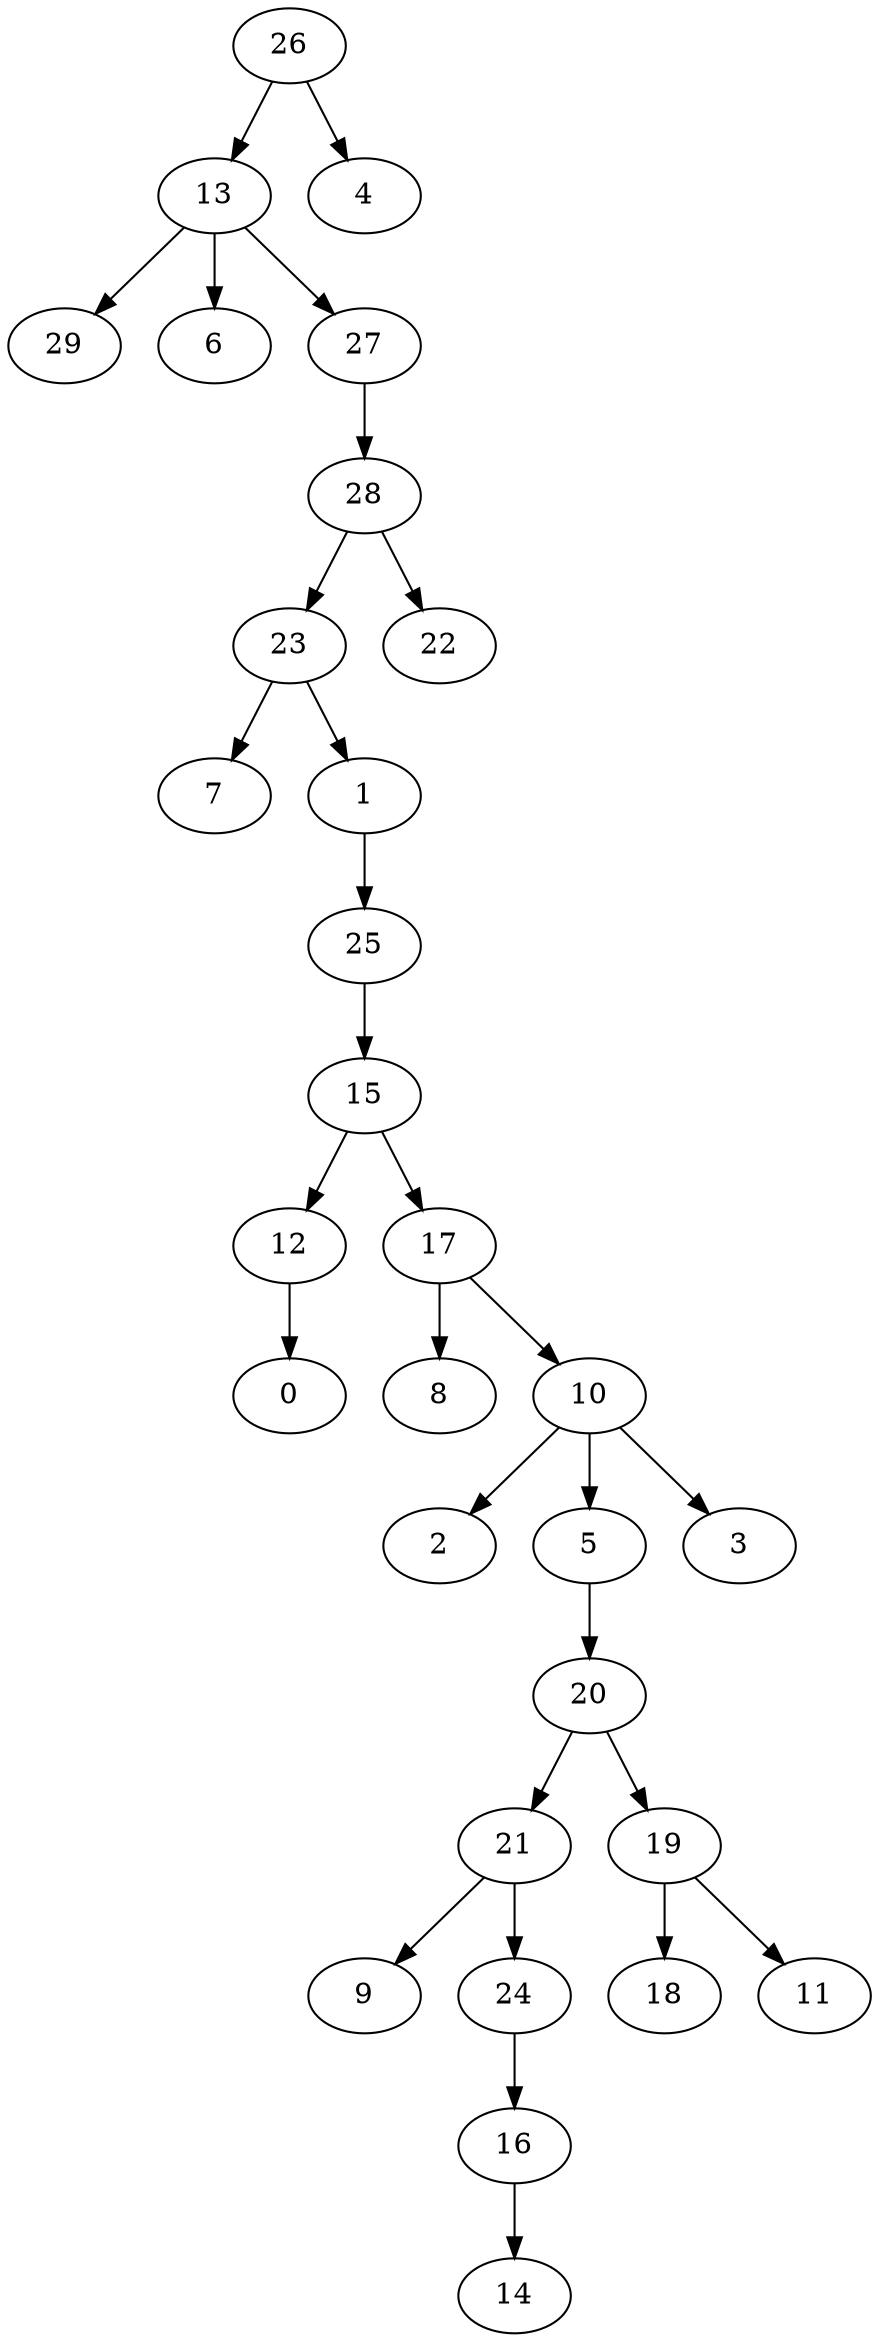 digraph my_graph {
26 [label=26]
13 [label=13]
29 [label=29]
6 [label=6]
27 [label=27]
28 [label=28]
23 [label=23]
7 [label=7]
22 [label=22]
1 [label=1]
25 [label=25]
15 [label=15]
12 [label=12]
0 [label=0]
17 [label=17]
8 [label=8]
10 [label=10]
2 [label=2]
5 [label=5]
20 [label=20]
21 [label=21]
9 [label=9]
24 [label=24]
19 [label=19]
18 [label=18]
11 [label=11]
16 [label=16]
14 [label=14]
4 [label=4]
3 [label=3]
26->13
13->29
13->6
13->27
27->28
28->23
23->7
28->22
23->1
1->25
25->15
15->12
12->0
15->17
17->8
17->10
10->2
10->5
5->20
20->21
21->9
21->24
20->19
19->18
19->11
24->16
16->14
26->4
10->3
}